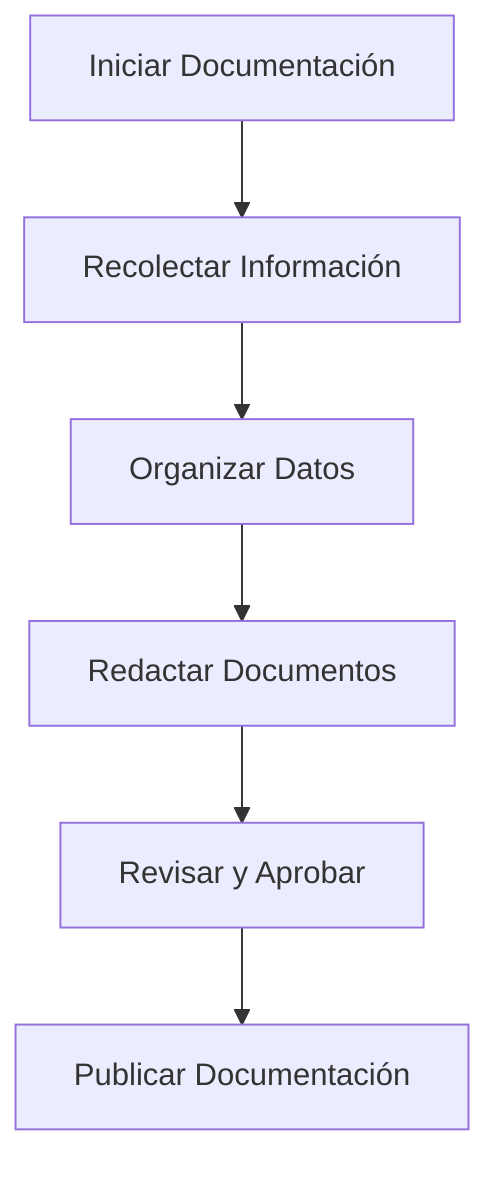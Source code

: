 flowchart TD
A[Iniciar Documentación] --> B[Recolectar Información]
B --> C[Organizar Datos]
C --> D[Redactar Documentos]
D --> E[Revisar y Aprobar]
E --> F[Publicar Documentación]
